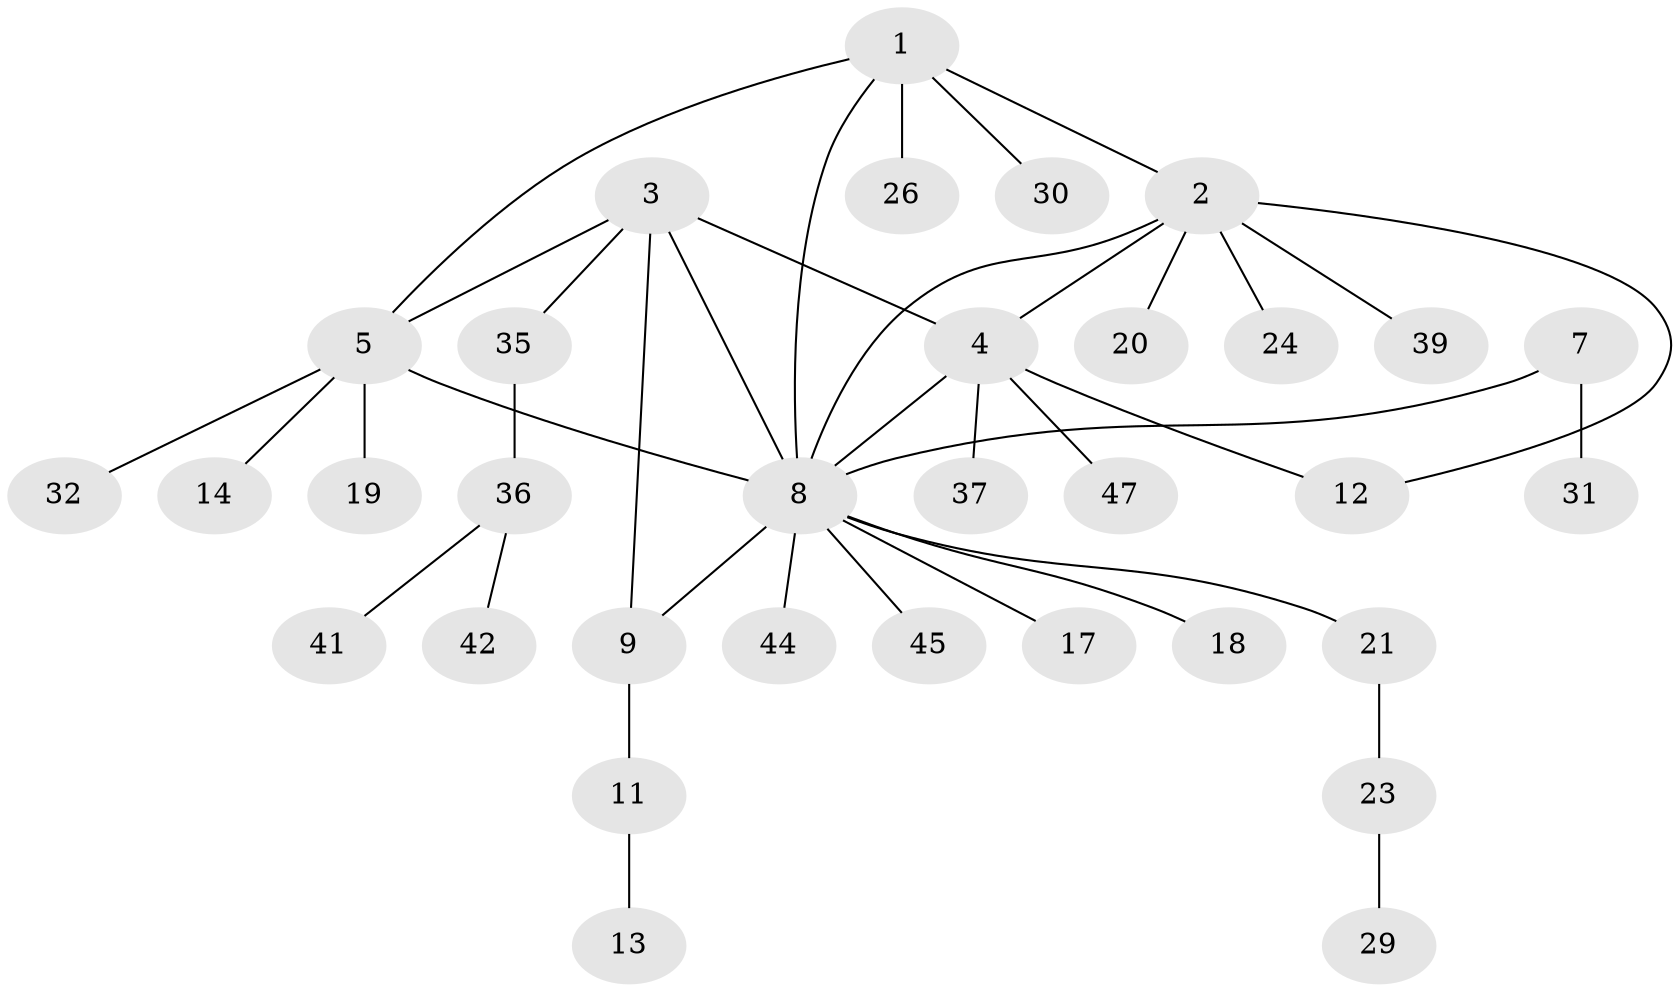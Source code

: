 // original degree distribution, {6: 0.0425531914893617, 8: 0.02127659574468085, 5: 0.0425531914893617, 4: 0.10638297872340426, 2: 0.1702127659574468, 10: 0.02127659574468085, 3: 0.06382978723404255, 1: 0.5319148936170213}
// Generated by graph-tools (version 1.1) at 2025/42/03/06/25 10:42:07]
// undirected, 33 vertices, 39 edges
graph export_dot {
graph [start="1"]
  node [color=gray90,style=filled];
  1 [super="+33"];
  2 [super="+25"];
  3 [super="+34"];
  4 [super="+27"];
  5 [super="+6"];
  7 [super="+22"];
  8 [super="+10"];
  9 [super="+28"];
  11 [super="+16"];
  12;
  13 [super="+15"];
  14 [super="+43"];
  17;
  18;
  19;
  20;
  21;
  23 [super="+46"];
  24;
  26 [super="+38"];
  29;
  30;
  31;
  32;
  35;
  36 [super="+40"];
  37;
  39;
  41;
  42;
  44;
  45;
  47;
  1 -- 2;
  1 -- 5;
  1 -- 26;
  1 -- 30;
  1 -- 8;
  2 -- 4;
  2 -- 8;
  2 -- 12;
  2 -- 20;
  2 -- 24;
  2 -- 39;
  3 -- 4;
  3 -- 8 [weight=2];
  3 -- 9;
  3 -- 35;
  3 -- 5;
  4 -- 12;
  4 -- 8;
  4 -- 37;
  4 -- 47;
  5 -- 8 [weight=2];
  5 -- 19;
  5 -- 32;
  5 -- 14;
  7 -- 8;
  7 -- 31;
  8 -- 17;
  8 -- 18;
  8 -- 21;
  8 -- 44;
  8 -- 45;
  8 -- 9;
  9 -- 11;
  11 -- 13;
  21 -- 23;
  23 -- 29;
  35 -- 36;
  36 -- 41;
  36 -- 42;
}
